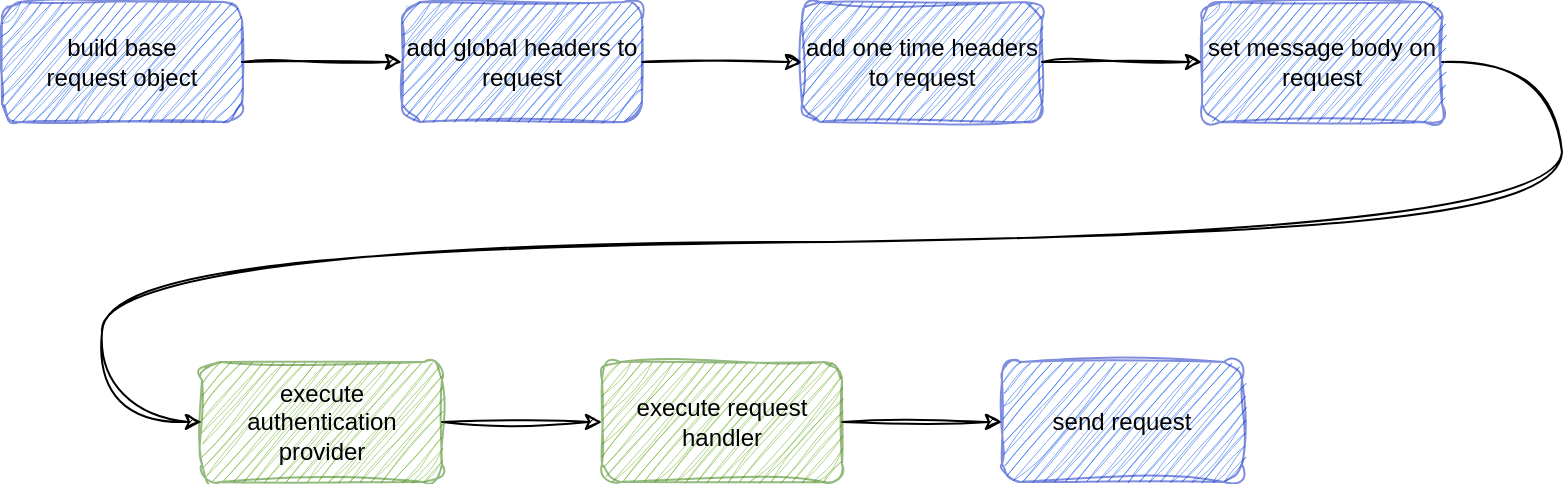 <mxfile version="22.1.0" type="device">
  <diagram name="Seite-1" id="ANAz80PDJ4lBJG6sXhY4">
    <mxGraphModel dx="1050" dy="545" grid="1" gridSize="10" guides="1" tooltips="1" connect="1" arrows="1" fold="1" page="1" pageScale="1" pageWidth="827" pageHeight="1169" math="0" shadow="0">
      <root>
        <mxCell id="0" />
        <mxCell id="1" parent="0" />
        <mxCell id="4l5Sg-ETTgqe9Kmm5gbx-4" value="" style="edgeStyle=orthogonalEdgeStyle;rounded=0;orthogonalLoop=1;jettySize=auto;html=1;sketch=1;curveFitting=1;jiggle=2;fontColor=#000000;" edge="1" parent="1" source="4l5Sg-ETTgqe9Kmm5gbx-2" target="4l5Sg-ETTgqe9Kmm5gbx-3">
          <mxGeometry relative="1" as="geometry" />
        </mxCell>
        <mxCell id="4l5Sg-ETTgqe9Kmm5gbx-2" value="build base &lt;br&gt;request object" style="rounded=1;whiteSpace=wrap;html=1;sketch=1;curveFitting=1;jiggle=2;opacity=50;fillColor=#0050ef;fontColor=#000000;strokeColor=#001DBC;" vertex="1" parent="1">
          <mxGeometry x="60" y="160" width="120" height="60" as="geometry" />
        </mxCell>
        <mxCell id="4l5Sg-ETTgqe9Kmm5gbx-6" value="" style="edgeStyle=orthogonalEdgeStyle;rounded=0;orthogonalLoop=1;jettySize=auto;html=1;sketch=1;curveFitting=1;jiggle=2;fontColor=#000000;" edge="1" parent="1" source="4l5Sg-ETTgqe9Kmm5gbx-3" target="4l5Sg-ETTgqe9Kmm5gbx-5">
          <mxGeometry relative="1" as="geometry" />
        </mxCell>
        <mxCell id="4l5Sg-ETTgqe9Kmm5gbx-3" value="add global headers to request" style="whiteSpace=wrap;html=1;rounded=1;sketch=1;curveFitting=1;jiggle=2;fontColor=#000000;fillColor=#0050ef;strokeColor=#001DBC;opacity=50;" vertex="1" parent="1">
          <mxGeometry x="260" y="160" width="120" height="60" as="geometry" />
        </mxCell>
        <mxCell id="4l5Sg-ETTgqe9Kmm5gbx-8" value="" style="edgeStyle=orthogonalEdgeStyle;rounded=0;orthogonalLoop=1;jettySize=auto;html=1;sketch=1;curveFitting=1;jiggle=2;fontColor=#000000;" edge="1" parent="1" source="4l5Sg-ETTgqe9Kmm5gbx-5" target="4l5Sg-ETTgqe9Kmm5gbx-7">
          <mxGeometry relative="1" as="geometry" />
        </mxCell>
        <mxCell id="4l5Sg-ETTgqe9Kmm5gbx-5" value="add one time headers to request" style="whiteSpace=wrap;html=1;rounded=1;sketch=1;curveFitting=1;jiggle=2;fontColor=#000000;fillColor=#0050ef;strokeColor=#001DBC;opacity=50;" vertex="1" parent="1">
          <mxGeometry x="460" y="160" width="120" height="60" as="geometry" />
        </mxCell>
        <mxCell id="4l5Sg-ETTgqe9Kmm5gbx-10" value="" style="edgeStyle=orthogonalEdgeStyle;rounded=0;orthogonalLoop=1;jettySize=auto;html=1;entryX=0;entryY=0.5;entryDx=0;entryDy=0;exitX=1;exitY=0.5;exitDx=0;exitDy=0;curved=1;sketch=1;curveFitting=1;jiggle=2;fontColor=#000000;" edge="1" parent="1" source="4l5Sg-ETTgqe9Kmm5gbx-7" target="4l5Sg-ETTgqe9Kmm5gbx-9">
          <mxGeometry relative="1" as="geometry">
            <Array as="points">
              <mxPoint x="840" y="190" />
              <mxPoint x="840" y="280" />
              <mxPoint x="110" y="280" />
              <mxPoint x="110" y="370" />
            </Array>
          </mxGeometry>
        </mxCell>
        <mxCell id="4l5Sg-ETTgqe9Kmm5gbx-7" value="set message body on request" style="whiteSpace=wrap;html=1;rounded=1;sketch=1;curveFitting=1;jiggle=2;fontColor=#000000;fillColor=#0050ef;strokeColor=#001DBC;opacity=50;" vertex="1" parent="1">
          <mxGeometry x="660" y="160" width="120" height="60" as="geometry" />
        </mxCell>
        <mxCell id="4l5Sg-ETTgqe9Kmm5gbx-12" value="" style="edgeStyle=orthogonalEdgeStyle;rounded=0;orthogonalLoop=1;jettySize=auto;html=1;sketch=1;curveFitting=1;jiggle=2;fontColor=#000000;" edge="1" parent="1" source="4l5Sg-ETTgqe9Kmm5gbx-9" target="4l5Sg-ETTgqe9Kmm5gbx-11">
          <mxGeometry relative="1" as="geometry" />
        </mxCell>
        <mxCell id="4l5Sg-ETTgqe9Kmm5gbx-9" value="execute authentication provider" style="whiteSpace=wrap;html=1;rounded=1;sketch=1;curveFitting=1;jiggle=2;fontColor=#000000;fillColor=#60a917;strokeColor=#2D7600;opacity=50;" vertex="1" parent="1">
          <mxGeometry x="160" y="340" width="120" height="60" as="geometry" />
        </mxCell>
        <mxCell id="4l5Sg-ETTgqe9Kmm5gbx-14" value="" style="edgeStyle=orthogonalEdgeStyle;rounded=0;orthogonalLoop=1;jettySize=auto;html=1;sketch=1;curveFitting=1;jiggle=2;fontColor=#000000;" edge="1" parent="1" source="4l5Sg-ETTgqe9Kmm5gbx-11" target="4l5Sg-ETTgqe9Kmm5gbx-13">
          <mxGeometry relative="1" as="geometry" />
        </mxCell>
        <mxCell id="4l5Sg-ETTgqe9Kmm5gbx-11" value="execute request handler" style="whiteSpace=wrap;html=1;rounded=1;sketch=1;curveFitting=1;jiggle=2;fontColor=#000000;fillColor=#60a917;strokeColor=#2D7600;opacity=50;" vertex="1" parent="1">
          <mxGeometry x="360" y="340" width="120" height="60" as="geometry" />
        </mxCell>
        <mxCell id="4l5Sg-ETTgqe9Kmm5gbx-13" value="send request" style="whiteSpace=wrap;html=1;rounded=1;sketch=1;curveFitting=1;jiggle=2;fontColor=#000000;fillColor=#0050ef;strokeColor=#001DBC;opacity=50;" vertex="1" parent="1">
          <mxGeometry x="560" y="340" width="120" height="60" as="geometry" />
        </mxCell>
      </root>
    </mxGraphModel>
  </diagram>
</mxfile>
